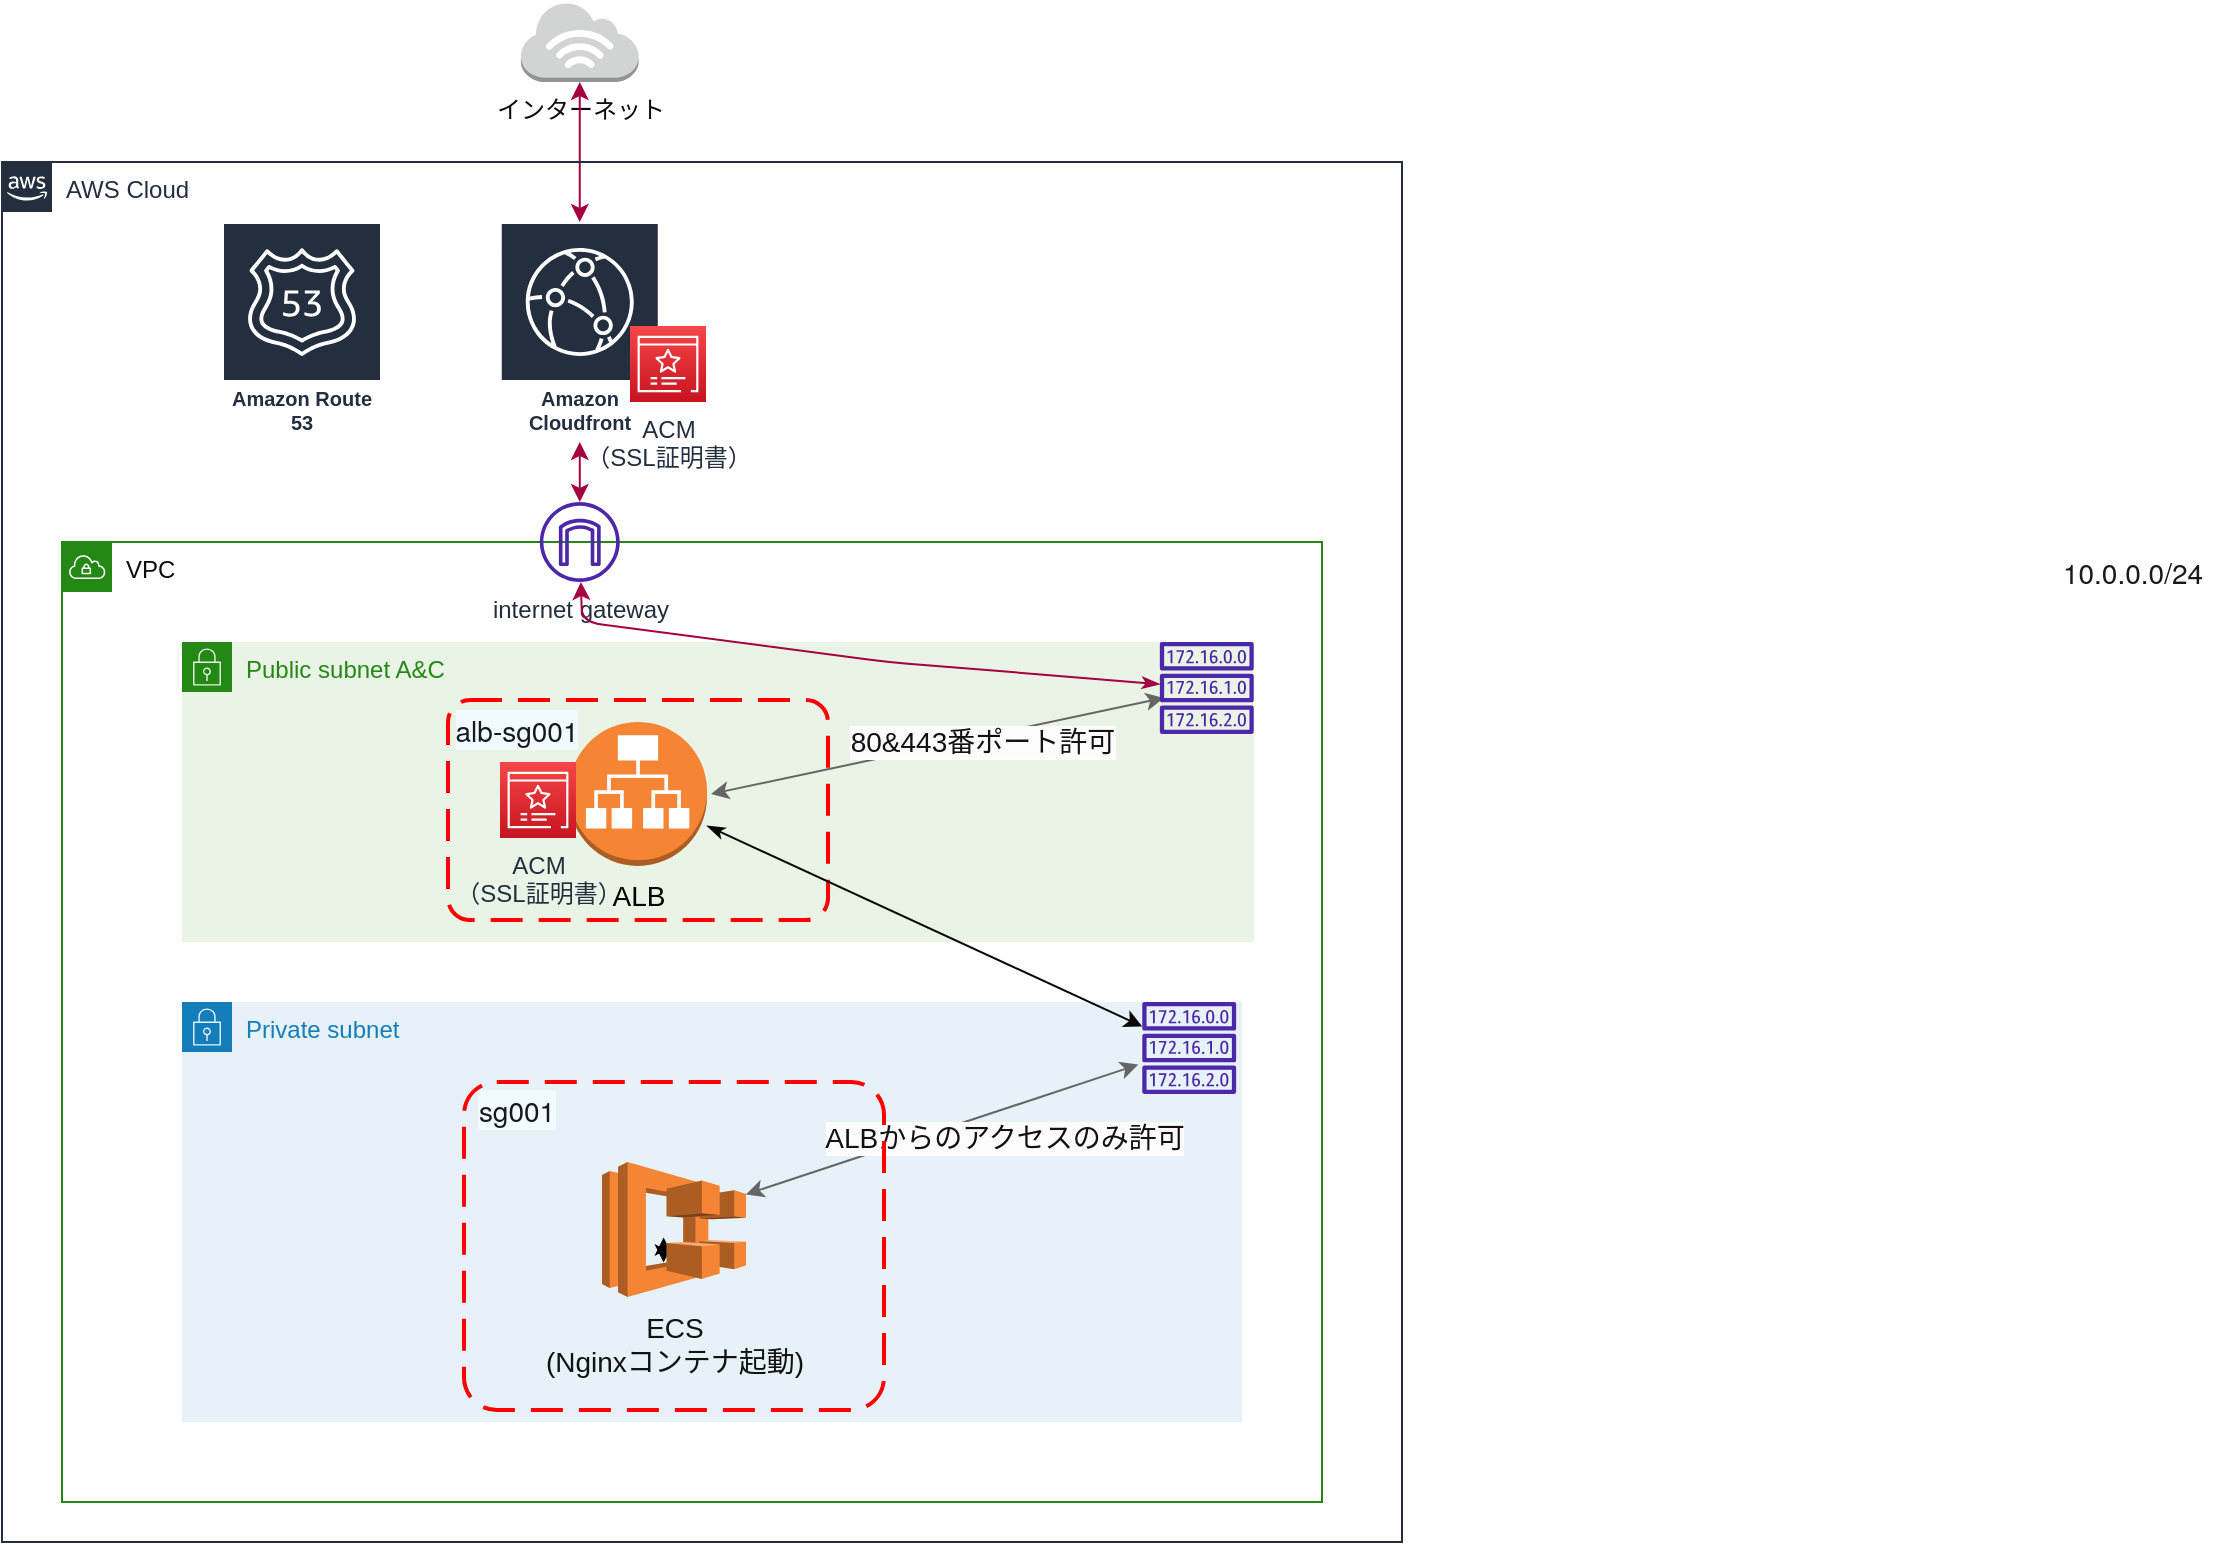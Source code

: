 <mxfile>
    <diagram id="NJQoGea95YdGdegbrHYB" name="ページ1">
        <mxGraphModel dx="768" dy="1816" grid="1" gridSize="10" guides="1" tooltips="1" connect="1" arrows="1" fold="1" page="1" pageScale="1" pageWidth="827" pageHeight="1169" background="#ffffff" math="0" shadow="0">
            <root>
                <mxCell id="0"/>
                <mxCell id="1" parent="0"/>
                <mxCell id="40" value="&lt;font color=&quot;#0c0d0d&quot;&gt;VPC&lt;/font&gt;" style="points=[[0,0],[0.25,0],[0.5,0],[0.75,0],[1,0],[1,0.25],[1,0.5],[1,0.75],[1,1],[0.75,1],[0.5,1],[0.25,1],[0,1],[0,0.75],[0,0.5],[0,0.25]];outlineConnect=0;gradientColor=none;html=1;whiteSpace=wrap;fontSize=12;fontStyle=0;container=1;pointerEvents=0;collapsible=0;recursiveResize=0;shape=mxgraph.aws4.group;grIcon=mxgraph.aws4.group_vpc;strokeColor=#248814;fillColor=none;verticalAlign=top;align=left;spacingLeft=30;fontColor=#AAB7B8;dashed=0;" parent="1" vertex="1">
                    <mxGeometry x="390" y="-100" width="630" height="480" as="geometry"/>
                </mxCell>
                <mxCell id="51" value="&lt;span style=&quot;color: rgb(22, 25, 31); font-family: &amp;quot;Amazon Ember&amp;quot;, &amp;quot;Helvetica Neue&amp;quot;, Roboto, Arial, sans-serif; font-size: 14px; font-style: normal; font-variant-ligatures: normal; font-variant-caps: normal; font-weight: 400; letter-spacing: normal; orphans: 2; text-align: left; text-indent: 0px; text-transform: none; widows: 2; word-spacing: 0px; -webkit-text-stroke-width: 0px; background-color: rgb(255, 255, 255); text-decoration-thickness: initial; text-decoration-style: initial; text-decoration-color: initial; float: none; display: inline !important;&quot;&gt;10.0.0.0/24&lt;/span&gt;" style="text;html=1;align=center;verticalAlign=middle;resizable=0;points=[];autosize=1;strokeColor=none;fillColor=none;fontColor=#0d0c0c;" parent="40" vertex="1">
                    <mxGeometry x="990" width="90" height="30" as="geometry"/>
                </mxCell>
                <mxCell id="55" value="Public subnet A&amp;amp;C" style="points=[[0,0],[0.25,0],[0.5,0],[0.75,0],[1,0],[1,0.25],[1,0.5],[1,0.75],[1,1],[0.75,1],[0.5,1],[0.25,1],[0,1],[0,0.75],[0,0.5],[0,0.25]];outlineConnect=0;gradientColor=none;html=1;whiteSpace=wrap;fontSize=12;fontStyle=0;container=1;pointerEvents=0;collapsible=0;recursiveResize=0;shape=mxgraph.aws4.group;grIcon=mxgraph.aws4.group_security_group;grStroke=0;strokeColor=#248814;fillColor=#E9F3E6;verticalAlign=top;align=left;spacingLeft=30;fontColor=#248814;dashed=0;" parent="40" vertex="1">
                    <mxGeometry x="60" y="50" width="536" height="150" as="geometry"/>
                </mxCell>
                <mxCell id="101" value="&lt;span style=&quot;background-color: rgb(252, 252, 253);&quot;&gt;80&amp;amp;443番ポート許可&lt;/span&gt;" style="html=1;fontSize=14;fontColor=#121212;fillColor=#f5f5f5;strokeColor=#666666;startArrow=classic;exitX=1;exitY=0.5;exitDx=0;exitDy=0;exitPerimeter=0;shadow=0;startFill=1;" parent="55" edge="1">
                    <mxGeometry x="0.192" y="-3" relative="1" as="geometry">
                        <mxPoint x="264.5" y="76" as="sourcePoint"/>
                        <mxPoint x="490.928" y="27.977" as="targetPoint"/>
                        <mxPoint as="offset"/>
                    </mxGeometry>
                </mxCell>
                <mxCell id="64" value="&lt;span style=&quot;color: rgb(0, 0, 0); font-size: 14px;&quot;&gt;ALB&lt;/span&gt;" style="outlineConnect=0;dashed=0;verticalLabelPosition=bottom;verticalAlign=top;align=center;html=1;shape=mxgraph.aws3.application_load_balancer;fillColor=#F58534;gradientColor=none;fontColor=#a16c5e;" parent="55" vertex="1">
                    <mxGeometry x="193.5" y="40" width="69" height="72" as="geometry"/>
                </mxCell>
                <mxCell id="82" value="" style="sketch=0;outlineConnect=0;fontColor=#232F3E;gradientColor=none;fillColor=#4D27AA;strokeColor=none;dashed=0;verticalLabelPosition=bottom;verticalAlign=top;align=center;html=1;fontSize=12;fontStyle=0;aspect=fixed;pointerEvents=1;shape=mxgraph.aws4.route_table;" parent="55" vertex="1">
                    <mxGeometry x="488.79" width="47.21" height="46" as="geometry"/>
                </mxCell>
                <mxCell id="79" value="" style="rounded=1;arcSize=10;dashed=1;strokeColor=#ff0000;fillColor=none;gradientColor=none;dashPattern=8 4;strokeWidth=2;verticalAlign=bottom;fontColor=#000000;fontSize=14;" parent="55" vertex="1">
                    <mxGeometry x="133" y="29" width="190" height="110" as="geometry"/>
                </mxCell>
                <mxCell id="80" value="&lt;span style=&quot;color: rgb(22, 25, 31); font-family: &amp;quot;Amazon Ember&amp;quot;, &amp;quot;Helvetica Neue&amp;quot;, Roboto, Arial, sans-serif; font-size: 14px; text-align: start; background-color: rgb(241, 250, 255);&quot;&gt;alb-sg001&lt;/span&gt;" style="text;html=1;align=center;verticalAlign=middle;resizable=0;points=[];autosize=1;strokeColor=none;fillColor=none;" parent="55" vertex="1">
                    <mxGeometry x="122" y="29" width="90" height="30" as="geometry"/>
                </mxCell>
                <mxCell id="74" value="Private subnet" style="points=[[0,0],[0.25,0],[0.5,0],[0.75,0],[1,0],[1,0.25],[1,0.5],[1,0.75],[1,1],[0.75,1],[0.5,1],[0.25,1],[0,1],[0,0.75],[0,0.5],[0,0.25]];outlineConnect=0;gradientColor=none;html=1;whiteSpace=wrap;fontSize=12;fontStyle=0;container=1;pointerEvents=0;collapsible=0;recursiveResize=0;shape=mxgraph.aws4.group;grIcon=mxgraph.aws4.group_security_group;grStroke=0;strokeColor=#147EBA;fillColor=#E6F2F8;verticalAlign=top;align=left;spacingLeft=30;fontColor=#147EBA;dashed=0;" parent="40" vertex="1">
                    <mxGeometry x="60" y="230" width="530" height="210" as="geometry"/>
                </mxCell>
                <mxCell id="47" value="&lt;span style=&quot;color: rgb(22, 25, 31); font-family: &amp;quot;Amazon Ember&amp;quot;, &amp;quot;Helvetica Neue&amp;quot;, Roboto, Arial, sans-serif; font-size: 14px; text-align: start; background-color: rgb(241, 250, 255);&quot;&gt;sg001&lt;/span&gt;" style="text;html=1;align=center;verticalAlign=middle;resizable=0;points=[];autosize=1;strokeColor=none;fillColor=none;" parent="74" vertex="1">
                    <mxGeometry x="137.0" y="39" width="60" height="30" as="geometry"/>
                </mxCell>
                <mxCell id="83" value="" style="sketch=0;outlineConnect=0;fontColor=#232F3E;gradientColor=none;fillColor=#4D27AA;strokeColor=none;dashed=0;verticalLabelPosition=bottom;verticalAlign=top;align=center;html=1;fontSize=12;fontStyle=0;aspect=fixed;pointerEvents=1;shape=mxgraph.aws4.route_table;" parent="74" vertex="1">
                    <mxGeometry x="480.0" width="47.21" height="46" as="geometry"/>
                </mxCell>
                <mxCell id="114" style="edgeStyle=none;html=1;shadow=0;labelBackgroundColor=#fcfcfd;fontSize=14;fontColor=#080707;startArrow=classic;startFill=1;" parent="74" edge="1">
                    <mxGeometry relative="1" as="geometry">
                        <mxPoint x="240.81" y="117.78" as="sourcePoint"/>
                        <mxPoint x="240.81" y="130.22" as="targetPoint"/>
                    </mxGeometry>
                </mxCell>
                <mxCell id="132" value="&lt;span style=&quot;color: rgb(18, 18, 18); font-size: 14px;&quot;&gt;ECS&lt;/span&gt;&lt;br style=&quot;padding: 0px; margin: 0px; color: rgb(18, 18, 18); font-size: 14px;&quot;&gt;&lt;span style=&quot;color: rgb(18, 18, 18); font-size: 14px;&quot;&gt;(Nginxコンテナ起動)&lt;/span&gt;" style="outlineConnect=0;dashed=0;verticalLabelPosition=bottom;verticalAlign=top;align=center;html=1;shape=mxgraph.aws3.ecs;fillColor=#F58534;gradientColor=none;" vertex="1" parent="74">
                    <mxGeometry x="210" y="80" width="72" height="67.5" as="geometry"/>
                </mxCell>
                <mxCell id="109" value="&lt;span style=&quot;background-color: rgb(252, 252, 253);&quot;&gt;ALBからのアクセスのみ許可&lt;/span&gt;" style="html=1;fontSize=14;fontColor=#121212;fillColor=#f5f5f5;strokeColor=#666666;startArrow=classic;shadow=0;startFill=1;exitX=1;exitY=0.24;exitDx=0;exitDy=0;exitPerimeter=0;" parent="74" source="132" edge="1">
                    <mxGeometry x="0.274" y="-14" relative="1" as="geometry">
                        <mxPoint x="251.81" y="101.8" as="sourcePoint"/>
                        <mxPoint x="478.138" y="31.309" as="targetPoint"/>
                        <mxPoint as="offset"/>
                    </mxGeometry>
                </mxCell>
                <mxCell id="45" value="" style="rounded=1;arcSize=10;dashed=1;strokeColor=#ff0000;fillColor=none;gradientColor=none;dashPattern=8 4;strokeWidth=2;fontSize=14;verticalAlign=bottom;fontColor=#121212;" parent="74" vertex="1">
                    <mxGeometry x="141" y="40" width="210" height="164" as="geometry"/>
                </mxCell>
                <mxCell id="117" style="edgeStyle=none;html=1;shadow=0;labelBackgroundColor=#fcfcfd;fontSize=14;fontColor=#080808;startArrow=classicThin;startFill=1;strokeColor=#080808;" parent="40" source="64" target="83" edge="1">
                    <mxGeometry relative="1" as="geometry"/>
                </mxCell>
                <mxCell id="71" value="インターネット" style="outlineConnect=0;dashed=0;verticalLabelPosition=bottom;verticalAlign=top;align=center;html=1;shape=mxgraph.aws3.internet_3;fillColor=#D2D3D3;gradientColor=none;fontColor=#0c0d0d;" parent="1" vertex="1">
                    <mxGeometry x="619.44" y="-370" width="58.89" height="40" as="geometry"/>
                </mxCell>
                <mxCell id="99" value="" style="edgeStyle=none;html=1;fillColor=#d80073;strokeColor=#A50040;startArrow=classic;startFill=1;" parent="1" source="142" target="71" edge="1">
                    <mxGeometry relative="1" as="geometry">
                        <mxPoint x="850" y="-329.333" as="sourcePoint"/>
                    </mxGeometry>
                </mxCell>
                <mxCell id="69" value="internet gateway" style="sketch=0;outlineConnect=0;fontColor=#232F3E;gradientColor=none;fillColor=#4D27AA;strokeColor=none;dashed=0;verticalLabelPosition=bottom;verticalAlign=top;align=center;html=1;fontSize=12;fontStyle=0;aspect=fixed;pointerEvents=1;shape=mxgraph.aws4.internet_gateway;" parent="1" vertex="1">
                    <mxGeometry x="628.89" y="-120" width="40" height="40" as="geometry"/>
                </mxCell>
                <mxCell id="96" style="edgeStyle=none;html=1;fillColor=#d80073;strokeColor=#A50040;startArrow=classicThin;startFill=1;" parent="1" source="82" edge="1" target="69">
                    <mxGeometry relative="1" as="geometry">
                        <mxPoint x="802.667" y="-80.0" as="targetPoint"/>
                        <Array as="points">
                            <mxPoint x="803" y="-40"/>
                            <mxPoint x="650" y="-60"/>
                        </Array>
                    </mxGeometry>
                </mxCell>
                <mxCell id="147" value="AWS Cloud" style="points=[[0,0],[0.25,0],[0.5,0],[0.75,0],[1,0],[1,0.25],[1,0.5],[1,0.75],[1,1],[0.75,1],[0.5,1],[0.25,1],[0,1],[0,0.75],[0,0.5],[0,0.25]];outlineConnect=0;gradientColor=none;html=1;whiteSpace=wrap;fontSize=12;fontStyle=0;container=1;pointerEvents=0;collapsible=0;recursiveResize=0;shape=mxgraph.aws4.group;grIcon=mxgraph.aws4.group_aws_cloud_alt;strokeColor=#232F3E;fillColor=none;verticalAlign=top;align=left;spacingLeft=30;fontColor=#232F3E;dashed=0;" vertex="1" parent="1">
                    <mxGeometry x="360" y="-290" width="700" height="690" as="geometry"/>
                </mxCell>
                <mxCell id="142" value="Amazon Cloudfront" style="sketch=0;outlineConnect=0;fontColor=#232F3E;gradientColor=none;strokeColor=#ffffff;fillColor=#232F3E;dashed=0;verticalLabelPosition=middle;verticalAlign=bottom;align=center;html=1;whiteSpace=wrap;fontSize=10;fontStyle=1;spacing=3;shape=mxgraph.aws4.productIcon;prIcon=mxgraph.aws4.cloudfront;" vertex="1" parent="147">
                    <mxGeometry x="248.88" y="30" width="80" height="110" as="geometry"/>
                </mxCell>
                <mxCell id="141" value="Amazon Route 53" style="sketch=0;outlineConnect=0;fontColor=#232F3E;gradientColor=none;strokeColor=#ffffff;fillColor=#232F3E;dashed=0;verticalLabelPosition=middle;verticalAlign=bottom;align=center;html=1;whiteSpace=wrap;fontSize=10;fontStyle=1;spacing=3;shape=mxgraph.aws4.productIcon;prIcon=mxgraph.aws4.route_53;" vertex="1" parent="147">
                    <mxGeometry x="110" y="30" width="80" height="110" as="geometry"/>
                </mxCell>
                <mxCell id="150" value="ACM&lt;br&gt;（SSL証明書）" style="sketch=0;points=[[0,0,0],[0.25,0,0],[0.5,0,0],[0.75,0,0],[1,0,0],[0,1,0],[0.25,1,0],[0.5,1,0],[0.75,1,0],[1,1,0],[0,0.25,0],[0,0.5,0],[0,0.75,0],[1,0.25,0],[1,0.5,0],[1,0.75,0]];outlineConnect=0;fontColor=#232F3E;gradientColor=#F54749;gradientDirection=north;fillColor=#C7131F;strokeColor=#ffffff;dashed=0;verticalLabelPosition=bottom;verticalAlign=top;align=center;html=1;fontSize=12;fontStyle=0;aspect=fixed;shape=mxgraph.aws4.resourceIcon;resIcon=mxgraph.aws4.certificate_manager_3;" vertex="1" parent="147">
                    <mxGeometry x="249" y="300" width="38" height="38" as="geometry"/>
                </mxCell>
                <mxCell id="152" value="ACM&lt;br&gt;（SSL証明書）" style="sketch=0;points=[[0,0,0],[0.25,0,0],[0.5,0,0],[0.75,0,0],[1,0,0],[0,1,0],[0.25,1,0],[0.5,1,0],[0.75,1,0],[1,1,0],[0,0.25,0],[0,0.5,0],[0,0.75,0],[1,0.25,0],[1,0.5,0],[1,0.75,0]];outlineConnect=0;fontColor=#232F3E;gradientColor=#F54749;gradientDirection=north;fillColor=#C7131F;strokeColor=#ffffff;dashed=0;verticalLabelPosition=bottom;verticalAlign=top;align=center;html=1;fontSize=12;fontStyle=0;aspect=fixed;shape=mxgraph.aws4.resourceIcon;resIcon=mxgraph.aws4.certificate_manager_3;" vertex="1" parent="147">
                    <mxGeometry x="314" y="82" width="38" height="38" as="geometry"/>
                </mxCell>
                <mxCell id="148" value="" style="edgeStyle=none;html=1;fillColor=#d80073;strokeColor=#A50040;startArrow=classic;startFill=1;" edge="1" parent="1" source="69" target="142">
                    <mxGeometry relative="1" as="geometry">
                        <mxPoint x="658.881" y="-260" as="sourcePoint"/>
                        <mxPoint x="658.884" y="-380" as="targetPoint"/>
                    </mxGeometry>
                </mxCell>
            </root>
        </mxGraphModel>
    </diagram>
</mxfile>